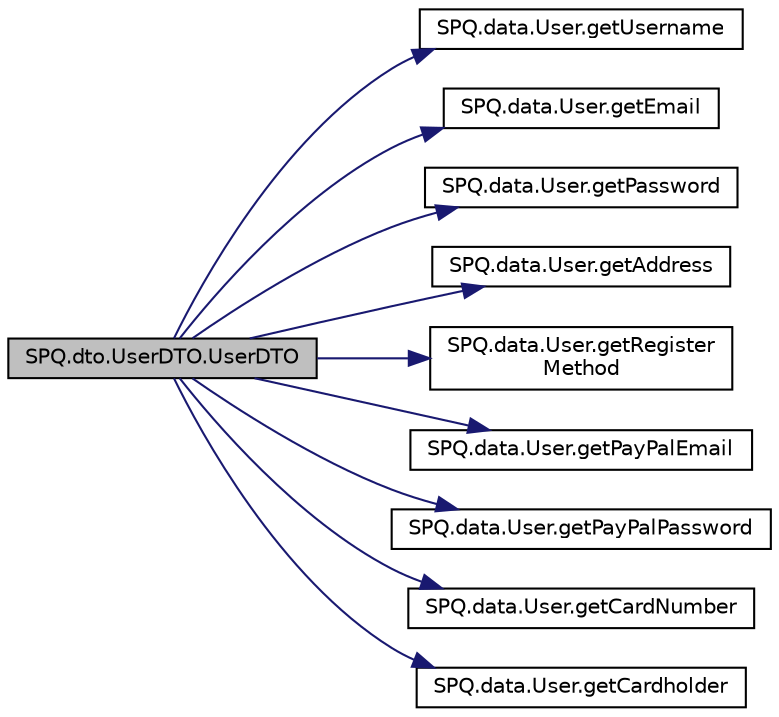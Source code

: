 digraph "SPQ.dto.UserDTO.UserDTO"
{
  edge [fontname="Helvetica",fontsize="10",labelfontname="Helvetica",labelfontsize="10"];
  node [fontname="Helvetica",fontsize="10",shape=record];
  rankdir="LR";
  Node16 [label="SPQ.dto.UserDTO.UserDTO",height=0.2,width=0.4,color="black", fillcolor="grey75", style="filled", fontcolor="black"];
  Node16 -> Node17 [color="midnightblue",fontsize="10",style="solid"];
  Node17 [label="SPQ.data.User.getUsername",height=0.2,width=0.4,color="black", fillcolor="white", style="filled",URL="$class_s_p_q_1_1data_1_1_user.html#a55d2e322edbbe446287ce25baecdd421"];
  Node16 -> Node18 [color="midnightblue",fontsize="10",style="solid"];
  Node18 [label="SPQ.data.User.getEmail",height=0.2,width=0.4,color="black", fillcolor="white", style="filled",URL="$class_s_p_q_1_1data_1_1_user.html#a4f3ae0062ee7529314a5b791707ff4b4"];
  Node16 -> Node19 [color="midnightblue",fontsize="10",style="solid"];
  Node19 [label="SPQ.data.User.getPassword",height=0.2,width=0.4,color="black", fillcolor="white", style="filled",URL="$class_s_p_q_1_1data_1_1_user.html#a688c1eadd21594d52967d87289e23ce2"];
  Node16 -> Node20 [color="midnightblue",fontsize="10",style="solid"];
  Node20 [label="SPQ.data.User.getAddress",height=0.2,width=0.4,color="black", fillcolor="white", style="filled",URL="$class_s_p_q_1_1data_1_1_user.html#a47d0065ad917d39d23acd62835575179"];
  Node16 -> Node21 [color="midnightblue",fontsize="10",style="solid"];
  Node21 [label="SPQ.data.User.getRegister\lMethod",height=0.2,width=0.4,color="black", fillcolor="white", style="filled",URL="$class_s_p_q_1_1data_1_1_user.html#a4a336e889bfdefbd439134b27e8873fc"];
  Node16 -> Node22 [color="midnightblue",fontsize="10",style="solid"];
  Node22 [label="SPQ.data.User.getPayPalEmail",height=0.2,width=0.4,color="black", fillcolor="white", style="filled",URL="$class_s_p_q_1_1data_1_1_user.html#ad3a5ab9fa36272afbc99e7ebfc7de108"];
  Node16 -> Node23 [color="midnightblue",fontsize="10",style="solid"];
  Node23 [label="SPQ.data.User.getPayPalPassword",height=0.2,width=0.4,color="black", fillcolor="white", style="filled",URL="$class_s_p_q_1_1data_1_1_user.html#aa3a0bdf1676addb67307fa9a66495fa4"];
  Node16 -> Node24 [color="midnightblue",fontsize="10",style="solid"];
  Node24 [label="SPQ.data.User.getCardNumber",height=0.2,width=0.4,color="black", fillcolor="white", style="filled",URL="$class_s_p_q_1_1data_1_1_user.html#ab847d5c61fe4980ae2a15a537b22939b"];
  Node16 -> Node25 [color="midnightblue",fontsize="10",style="solid"];
  Node25 [label="SPQ.data.User.getCardholder",height=0.2,width=0.4,color="black", fillcolor="white", style="filled",URL="$class_s_p_q_1_1data_1_1_user.html#a6184a8aa1ccfc02796356f648ebf37ee"];
}
